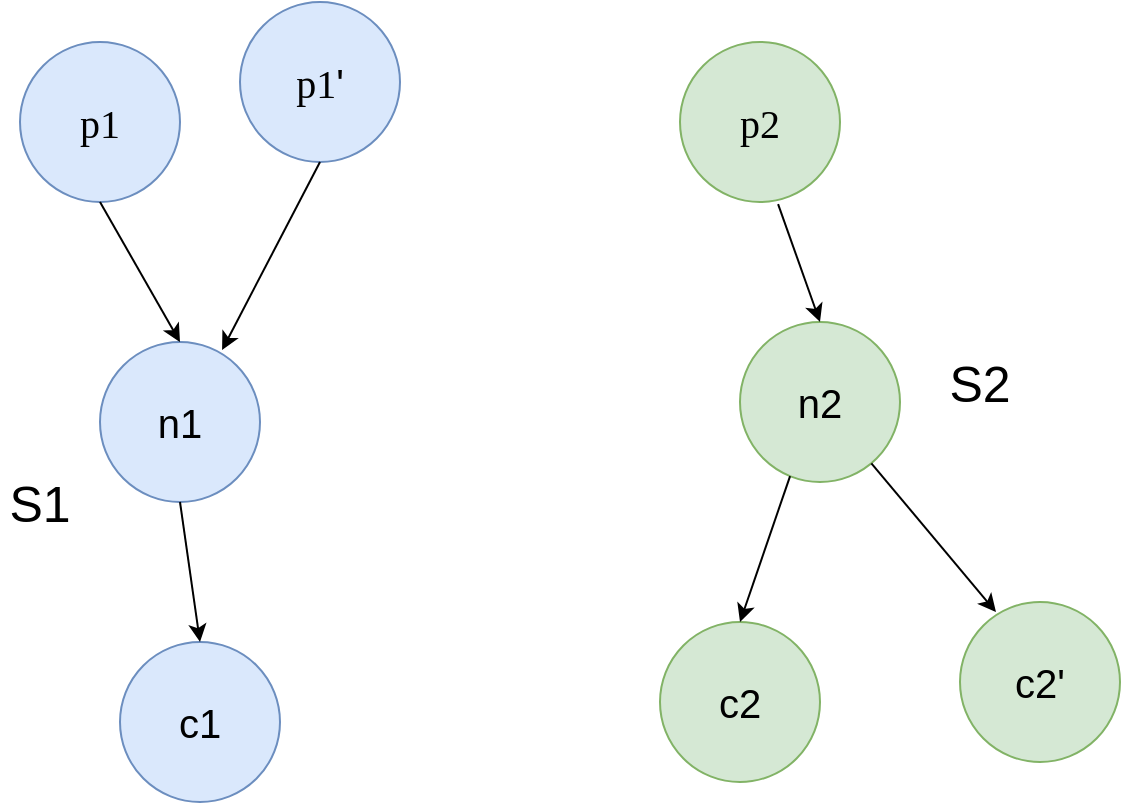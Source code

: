 <mxfile version="13.10.0" type="device"><diagram id="gf-Lpznj53jz0wyHUh6q" name="Page-1"><mxGraphModel dx="1422" dy="765" grid="1" gridSize="10" guides="1" tooltips="1" connect="1" arrows="1" fold="1" page="1" pageScale="1" pageWidth="850" pageHeight="1100" math="0" shadow="0"><root><mxCell id="0"/><mxCell id="1" parent="0"/><mxCell id="Db0rmsW-j9DjIbgaLvV--1" value="&lt;font style=&quot;font-size: 20px&quot; face=&quot;Times New Roman&quot;&gt;p1&lt;/font&gt;" style="ellipse;whiteSpace=wrap;html=1;aspect=fixed;fillColor=#dae8fc;strokeColor=#6c8ebf;" vertex="1" parent="1"><mxGeometry x="150" y="180" width="80" height="80" as="geometry"/></mxCell><mxCell id="Db0rmsW-j9DjIbgaLvV--2" value="&lt;font style=&quot;font-size: 20px&quot;&gt;n1&lt;/font&gt;" style="ellipse;whiteSpace=wrap;html=1;aspect=fixed;fillColor=#dae8fc;strokeColor=#6c8ebf;" vertex="1" parent="1"><mxGeometry x="190" y="330" width="80" height="80" as="geometry"/></mxCell><mxCell id="Db0rmsW-j9DjIbgaLvV--3" value="&lt;font style=&quot;font-size: 20px&quot;&gt;c1&lt;/font&gt;" style="ellipse;whiteSpace=wrap;html=1;aspect=fixed;fillColor=#dae8fc;strokeColor=#6c8ebf;" vertex="1" parent="1"><mxGeometry x="200" y="480" width="80" height="80" as="geometry"/></mxCell><mxCell id="Db0rmsW-j9DjIbgaLvV--4" value="&lt;font style=&quot;font-size: 20px&quot; face=&quot;Times New Roman&quot;&gt;p1&lt;/font&gt;&lt;font style=&quot;font-size: 20px&quot;&gt;'&lt;/font&gt;" style="ellipse;whiteSpace=wrap;html=1;aspect=fixed;fillColor=#dae8fc;strokeColor=#6c8ebf;" vertex="1" parent="1"><mxGeometry x="260" y="160" width="80" height="80" as="geometry"/></mxCell><mxCell id="Db0rmsW-j9DjIbgaLvV--5" value="&lt;font style=&quot;font-size: 20px&quot; face=&quot;Times New Roman&quot;&gt;p2&lt;/font&gt;" style="ellipse;whiteSpace=wrap;html=1;aspect=fixed;fillColor=#d5e8d4;strokeColor=#82b366;" vertex="1" parent="1"><mxGeometry x="480" y="180" width="80" height="80" as="geometry"/></mxCell><mxCell id="Db0rmsW-j9DjIbgaLvV--6" value="&lt;font style=&quot;font-size: 20px&quot;&gt;n2&lt;/font&gt;" style="ellipse;whiteSpace=wrap;html=1;aspect=fixed;fillColor=#d5e8d4;strokeColor=#82b366;" vertex="1" parent="1"><mxGeometry x="510" y="320" width="80" height="80" as="geometry"/></mxCell><mxCell id="Db0rmsW-j9DjIbgaLvV--7" value="&lt;font style=&quot;font-size: 20px&quot;&gt;c2&lt;/font&gt;" style="ellipse;whiteSpace=wrap;html=1;aspect=fixed;fillColor=#d5e8d4;strokeColor=#82b366;" vertex="1" parent="1"><mxGeometry x="470" y="470" width="80" height="80" as="geometry"/></mxCell><mxCell id="Db0rmsW-j9DjIbgaLvV--8" value="&lt;font style=&quot;font-size: 20px&quot;&gt;c2'&lt;/font&gt;" style="ellipse;whiteSpace=wrap;html=1;aspect=fixed;fillColor=#d5e8d4;strokeColor=#82b366;" vertex="1" parent="1"><mxGeometry x="620" y="460" width="80" height="80" as="geometry"/></mxCell><mxCell id="Db0rmsW-j9DjIbgaLvV--9" value="" style="endArrow=classic;html=1;exitX=0.5;exitY=1;exitDx=0;exitDy=0;entryX=0.5;entryY=0;entryDx=0;entryDy=0;" edge="1" parent="1" source="Db0rmsW-j9DjIbgaLvV--1" target="Db0rmsW-j9DjIbgaLvV--2"><mxGeometry width="50" height="50" relative="1" as="geometry"><mxPoint x="400" y="420" as="sourcePoint"/><mxPoint x="450" y="370" as="targetPoint"/></mxGeometry></mxCell><mxCell id="Db0rmsW-j9DjIbgaLvV--10" value="" style="endArrow=classic;html=1;exitX=0.5;exitY=1;exitDx=0;exitDy=0;entryX=0.763;entryY=0.05;entryDx=0;entryDy=0;entryPerimeter=0;" edge="1" parent="1" source="Db0rmsW-j9DjIbgaLvV--4" target="Db0rmsW-j9DjIbgaLvV--2"><mxGeometry width="50" height="50" relative="1" as="geometry"><mxPoint x="400" y="420" as="sourcePoint"/><mxPoint x="450" y="370" as="targetPoint"/></mxGeometry></mxCell><mxCell id="Db0rmsW-j9DjIbgaLvV--11" value="" style="endArrow=classic;html=1;exitX=0.5;exitY=1;exitDx=0;exitDy=0;entryX=0.5;entryY=0;entryDx=0;entryDy=0;" edge="1" parent="1" source="Db0rmsW-j9DjIbgaLvV--2" target="Db0rmsW-j9DjIbgaLvV--3"><mxGeometry width="50" height="50" relative="1" as="geometry"><mxPoint x="400" y="420" as="sourcePoint"/><mxPoint x="450" y="370" as="targetPoint"/></mxGeometry></mxCell><mxCell id="Db0rmsW-j9DjIbgaLvV--12" value="" style="endArrow=classic;html=1;entryX=0.5;entryY=0;entryDx=0;entryDy=0;exitX=0.613;exitY=1.013;exitDx=0;exitDy=0;exitPerimeter=0;" edge="1" parent="1" source="Db0rmsW-j9DjIbgaLvV--5" target="Db0rmsW-j9DjIbgaLvV--6"><mxGeometry width="50" height="50" relative="1" as="geometry"><mxPoint x="400" y="420" as="sourcePoint"/><mxPoint x="450" y="370" as="targetPoint"/></mxGeometry></mxCell><mxCell id="Db0rmsW-j9DjIbgaLvV--13" value="" style="endArrow=classic;html=1;entryX=0.5;entryY=0;entryDx=0;entryDy=0;exitX=0.313;exitY=0.963;exitDx=0;exitDy=0;exitPerimeter=0;" edge="1" parent="1" source="Db0rmsW-j9DjIbgaLvV--6" target="Db0rmsW-j9DjIbgaLvV--7"><mxGeometry width="50" height="50" relative="1" as="geometry"><mxPoint x="400" y="420" as="sourcePoint"/><mxPoint x="450" y="370" as="targetPoint"/></mxGeometry></mxCell><mxCell id="Db0rmsW-j9DjIbgaLvV--14" value="" style="endArrow=classic;html=1;entryX=0.225;entryY=0.063;entryDx=0;entryDy=0;entryPerimeter=0;" edge="1" parent="1" source="Db0rmsW-j9DjIbgaLvV--6" target="Db0rmsW-j9DjIbgaLvV--8"><mxGeometry width="50" height="50" relative="1" as="geometry"><mxPoint x="400" y="420" as="sourcePoint"/><mxPoint x="450" y="370" as="targetPoint"/></mxGeometry></mxCell><mxCell id="Db0rmsW-j9DjIbgaLvV--20" value="&lt;font style=&quot;font-size: 25px&quot;&gt;S1&lt;/font&gt;" style="text;html=1;strokeColor=none;fillColor=none;align=center;verticalAlign=middle;whiteSpace=wrap;rounded=0;" vertex="1" parent="1"><mxGeometry x="140" y="400" width="40" height="20" as="geometry"/></mxCell><mxCell id="Db0rmsW-j9DjIbgaLvV--21" value="&lt;font style=&quot;font-size: 25px&quot;&gt;S2&lt;/font&gt;" style="text;html=1;strokeColor=none;fillColor=none;align=center;verticalAlign=middle;whiteSpace=wrap;rounded=0;" vertex="1" parent="1"><mxGeometry x="610" y="340" width="40" height="20" as="geometry"/></mxCell></root></mxGraphModel></diagram></mxfile>